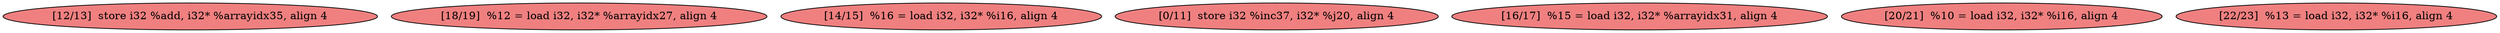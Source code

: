 
digraph G {


node552 [fillcolor=lightcoral,label="[12/13]  store i32 %add, i32* %arrayidx35, align 4",shape=ellipse,style=filled ]
node553 [fillcolor=lightcoral,label="[18/19]  %12 = load i32, i32* %arrayidx27, align 4",shape=ellipse,style=filled ]
node547 [fillcolor=lightcoral,label="[14/15]  %16 = load i32, i32* %i16, align 4",shape=ellipse,style=filled ]
node548 [fillcolor=lightcoral,label="[0/11]  store i32 %inc37, i32* %j20, align 4",shape=ellipse,style=filled ]
node551 [fillcolor=lightcoral,label="[16/17]  %15 = load i32, i32* %arrayidx31, align 4",shape=ellipse,style=filled ]
node549 [fillcolor=lightcoral,label="[20/21]  %10 = load i32, i32* %i16, align 4",shape=ellipse,style=filled ]
node550 [fillcolor=lightcoral,label="[22/23]  %13 = load i32, i32* %i16, align 4",shape=ellipse,style=filled ]



}

